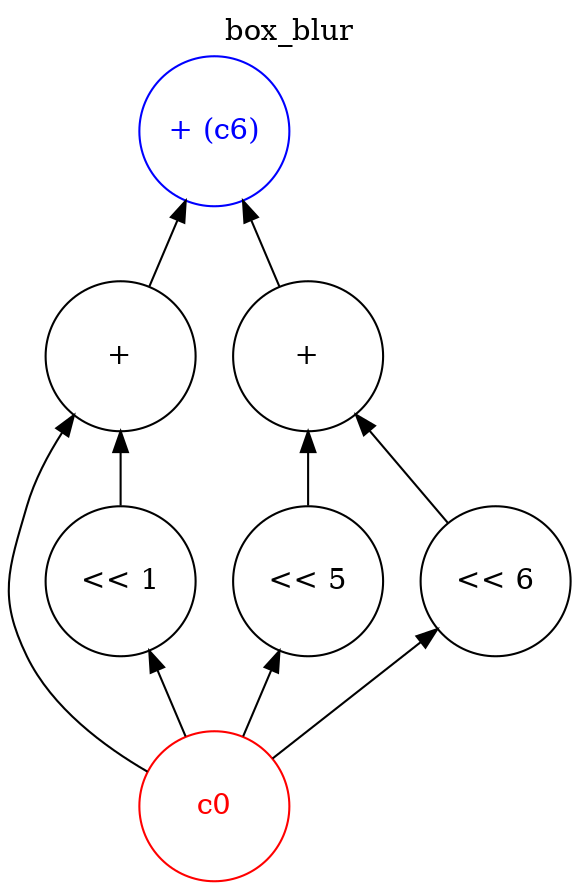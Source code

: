 digraph "box_blur" {
graph [label="box_blur" labelloc="t"]
node [shape=circle width=1 margin=0]
edge [dir=back]
1 [label="c0" style=solid color=red fontcolor=red]
2 [label="<< 1" style=solid color=black fontcolor=black]
2 -> 1
5 [label="+" style=solid color=black fontcolor=black]
5 -> 1
5 -> 2
3 [label="<< 5" style=solid color=black fontcolor=black]
3 -> 1
4 [label="<< 6" style=solid color=black fontcolor=black]
4 -> 1
6 [label="+" style=solid color=black fontcolor=black]
6 -> 3
6 -> 4
7 [label="+ (c6)" style=solid color=blue fontcolor=blue]
7 -> 5
7 -> 6
}
